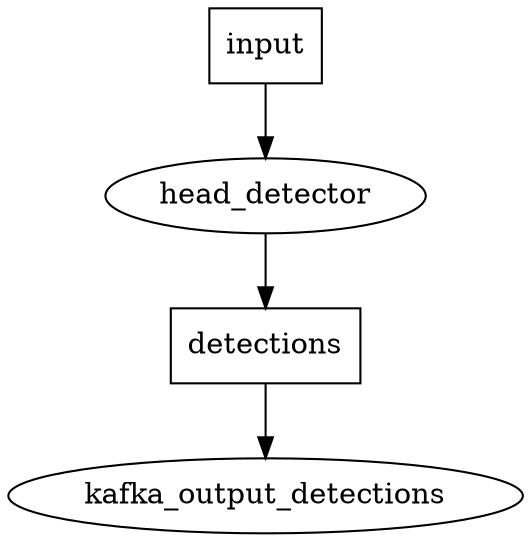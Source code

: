 digraph {
  input [shape=box];
  detections [shape=box];
  
  input -> head_detector -> detections;
  detections -> kafka_output_detections;
}
